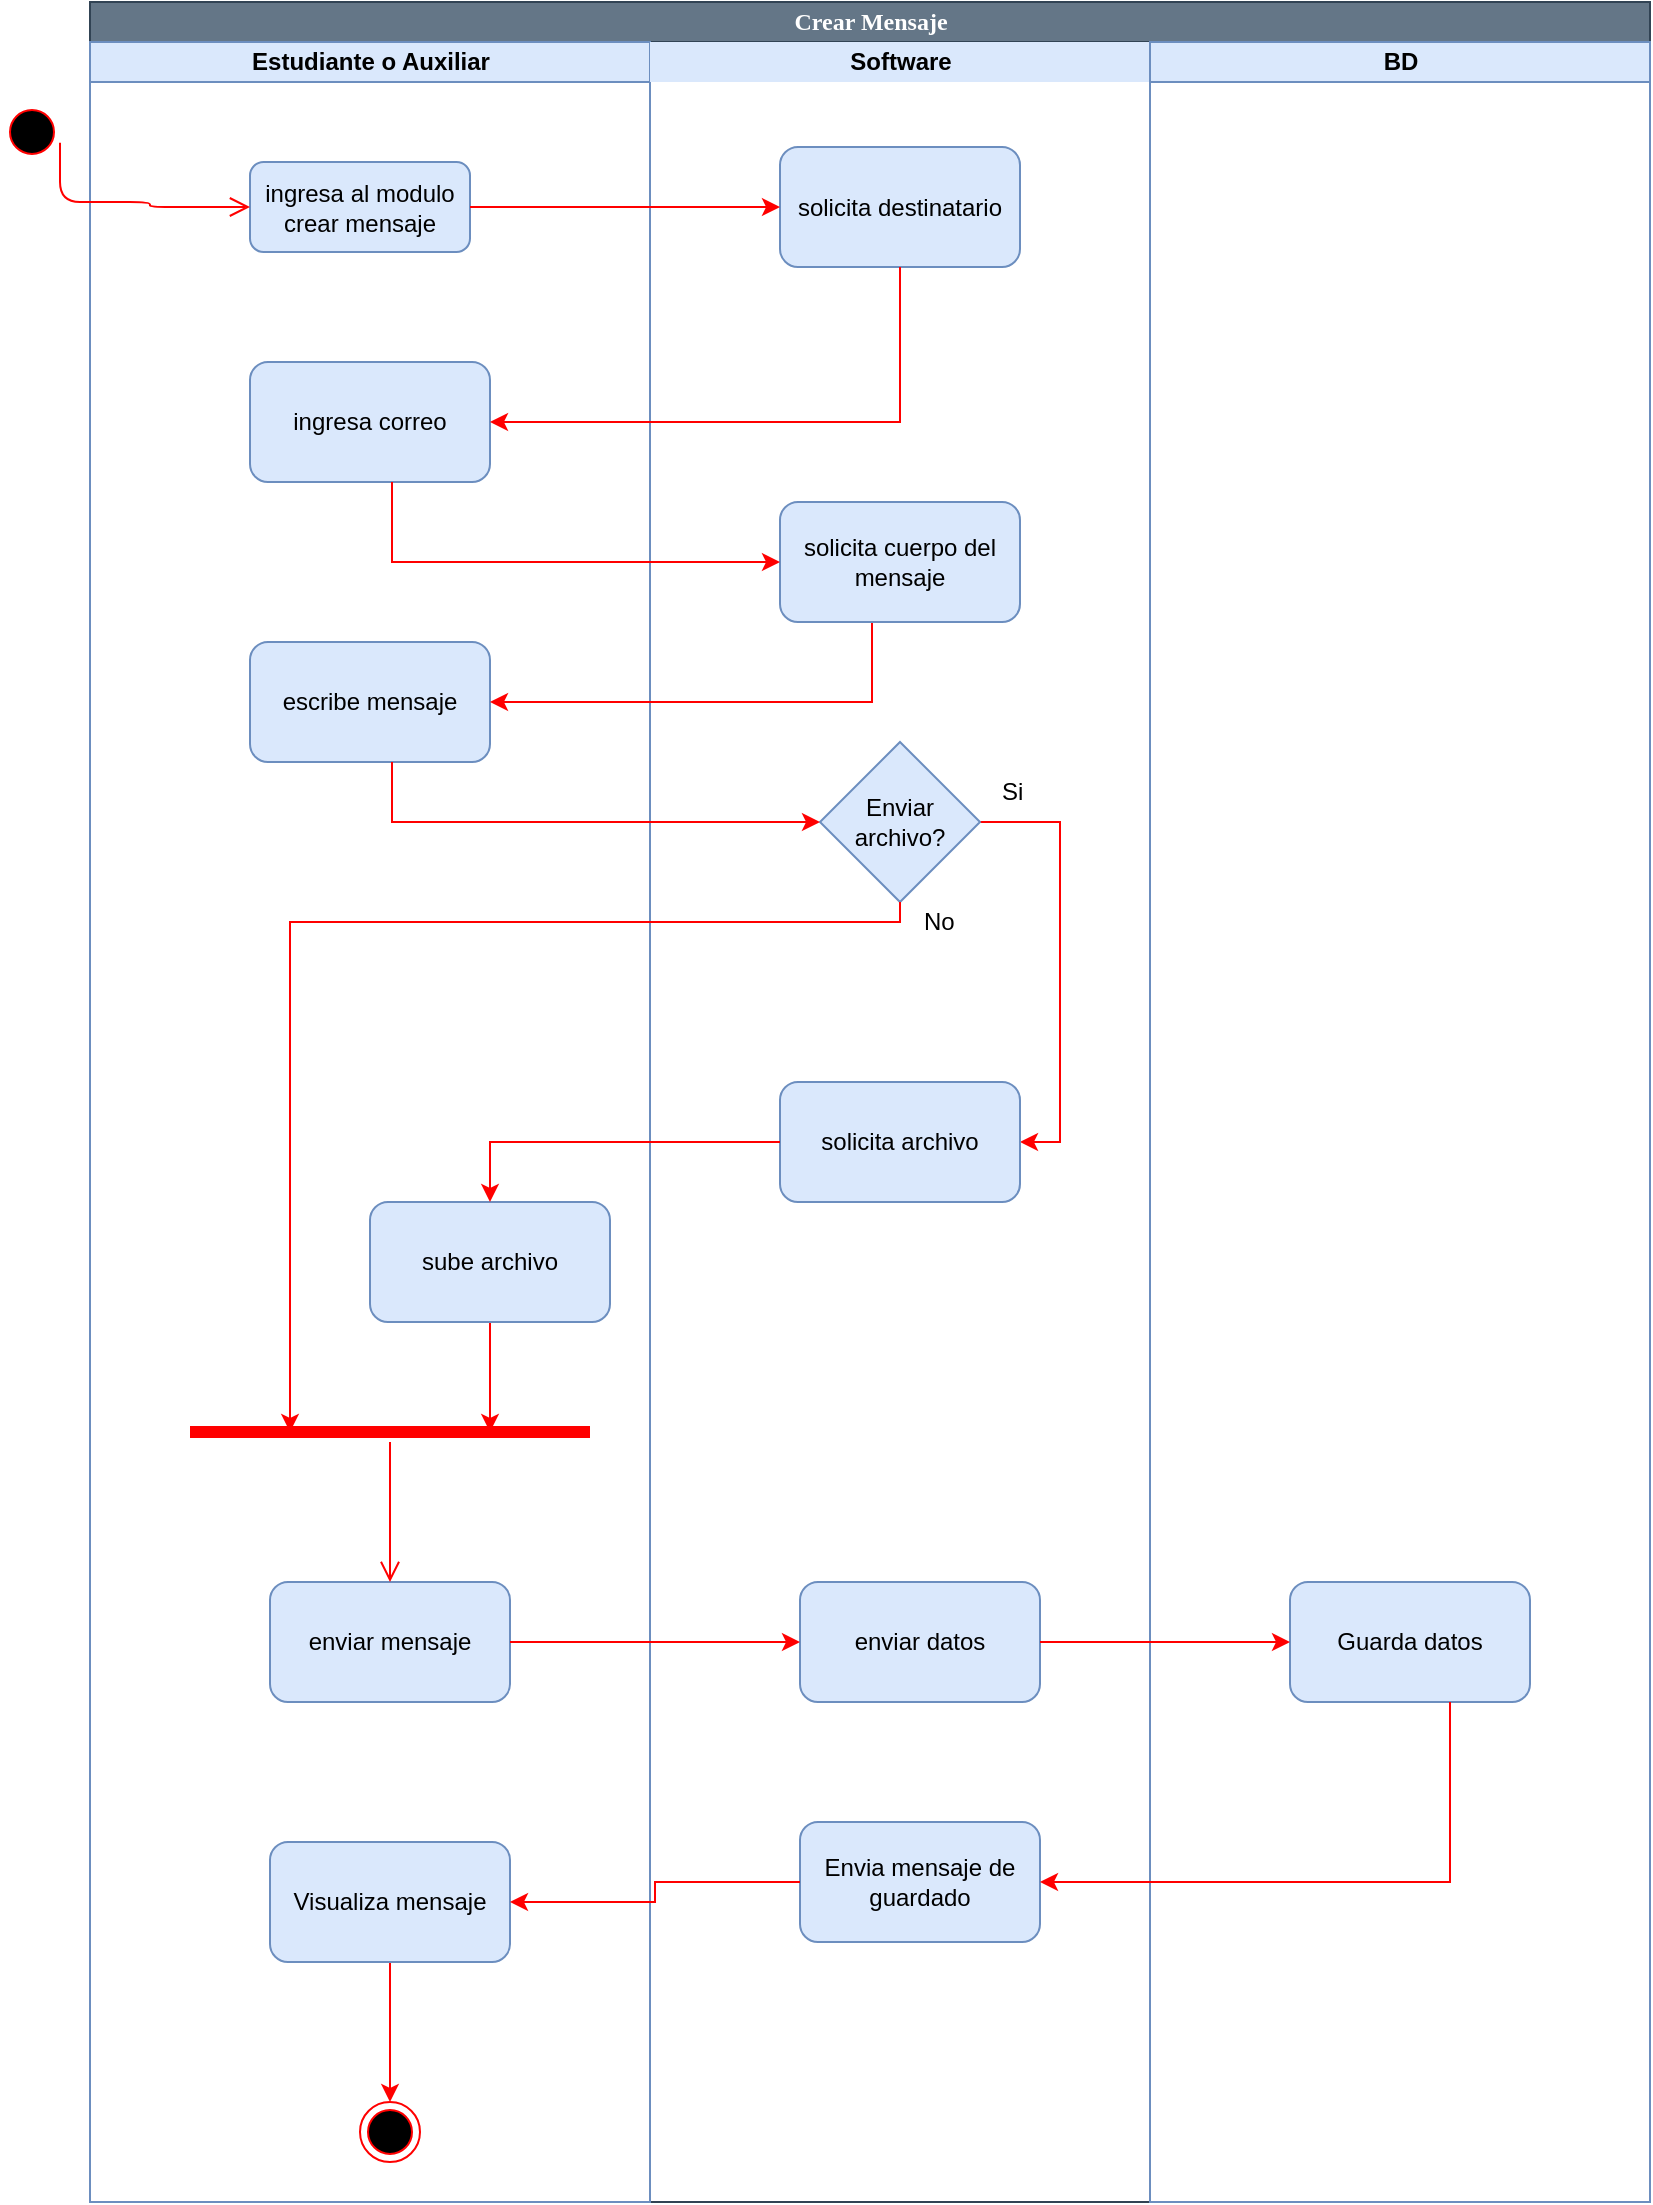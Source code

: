 <mxfile version="11.3.0" type="device" pages="1"><diagram name="Page-1" id="e7e014a7-5840-1c2e-5031-d8a46d1fe8dd"><mxGraphModel dx="2073" dy="622" grid="1" gridSize="10" guides="1" tooltips="1" connect="1" arrows="1" fold="1" page="1" pageScale="1" pageWidth="1169" pageHeight="826" background="#ffffff" math="0" shadow="0"><root><mxCell id="0"/><mxCell id="1" parent="0"/><mxCell id="l8ubjJXwN7uwWsrzDFDd-42" value="Crear Mensaje" style="swimlane;html=1;childLayout=stackLayout;startSize=20;rounded=0;shadow=0;comic=0;labelBackgroundColor=none;strokeColor=#314354;strokeWidth=1;fillColor=#647687;fontFamily=Verdana;fontSize=12;align=center;fontColor=#ffffff;" parent="1" vertex="1"><mxGeometry x="40" y="20" width="780" height="1100" as="geometry"/></mxCell><mxCell id="l8ubjJXwN7uwWsrzDFDd-43" value="Estudiante o Auxiliar" style="swimlane;html=1;startSize=20;fillColor=#dae8fc;strokeColor=#6c8ebf;" parent="l8ubjJXwN7uwWsrzDFDd-42" vertex="1"><mxGeometry y="20" width="280" height="1080" as="geometry"/></mxCell><mxCell id="l8ubjJXwN7uwWsrzDFDd-44" value="ingresa al modulo crear mensaje" style="rounded=1;whiteSpace=wrap;html=1;fillColor=#dae8fc;strokeColor=#6c8ebf;" parent="l8ubjJXwN7uwWsrzDFDd-43" vertex="1"><mxGeometry x="80" y="60" width="110" height="45" as="geometry"/></mxCell><mxCell id="OxXo0N-G-yrqPeLuKej4-2" value="ingresa correo" style="rounded=1;whiteSpace=wrap;html=1;fillColor=#dae8fc;strokeColor=#6c8ebf;" vertex="1" parent="l8ubjJXwN7uwWsrzDFDd-43"><mxGeometry x="80" y="160" width="120" height="60" as="geometry"/></mxCell><mxCell id="OxXo0N-G-yrqPeLuKej4-10" value="escribe mensaje" style="rounded=1;whiteSpace=wrap;html=1;fillColor=#dae8fc;strokeColor=#6c8ebf;" vertex="1" parent="l8ubjJXwN7uwWsrzDFDd-43"><mxGeometry x="80" y="300" width="120" height="60" as="geometry"/></mxCell><mxCell id="OxXo0N-G-yrqPeLuKej4-16" value="enviar mensaje" style="rounded=1;whiteSpace=wrap;html=1;fillColor=#dae8fc;strokeColor=#6c8ebf;" vertex="1" parent="l8ubjJXwN7uwWsrzDFDd-43"><mxGeometry x="90" y="770" width="120" height="60" as="geometry"/></mxCell><mxCell id="OxXo0N-G-yrqPeLuKej4-25" style="edgeStyle=orthogonalEdgeStyle;rounded=0;orthogonalLoop=1;jettySize=auto;html=1;entryX=0.75;entryY=0.5;entryDx=0;entryDy=0;entryPerimeter=0;strokeColor=#FF0000;" edge="1" parent="l8ubjJXwN7uwWsrzDFDd-43" source="OxXo0N-G-yrqPeLuKej4-21" target="OxXo0N-G-yrqPeLuKej4-23"><mxGeometry relative="1" as="geometry"/></mxCell><mxCell id="OxXo0N-G-yrqPeLuKej4-21" value="sube archivo" style="rounded=1;whiteSpace=wrap;html=1;fillColor=#dae8fc;strokeColor=#6c8ebf;" vertex="1" parent="l8ubjJXwN7uwWsrzDFDd-43"><mxGeometry x="140" y="580" width="120" height="60" as="geometry"/></mxCell><mxCell id="OxXo0N-G-yrqPeLuKej4-23" value="" style="shape=line;html=1;strokeWidth=6;strokeColor=#ff0000;" vertex="1" parent="l8ubjJXwN7uwWsrzDFDd-43"><mxGeometry x="50" y="690" width="200" height="10" as="geometry"/></mxCell><mxCell id="OxXo0N-G-yrqPeLuKej4-24" value="" style="edgeStyle=orthogonalEdgeStyle;html=1;verticalAlign=bottom;endArrow=open;endSize=8;strokeColor=#ff0000;entryX=0.5;entryY=0;entryDx=0;entryDy=0;entryPerimeter=0;" edge="1" source="OxXo0N-G-yrqPeLuKej4-23" parent="l8ubjJXwN7uwWsrzDFDd-43" target="OxXo0N-G-yrqPeLuKej4-16"><mxGeometry relative="1" as="geometry"><mxPoint x="150" y="750" as="targetPoint"/></mxGeometry></mxCell><mxCell id="OxXo0N-G-yrqPeLuKej4-36" style="edgeStyle=orthogonalEdgeStyle;rounded=0;orthogonalLoop=1;jettySize=auto;html=1;entryX=0.5;entryY=0;entryDx=0;entryDy=0;strokeColor=#FF0000;" edge="1" parent="l8ubjJXwN7uwWsrzDFDd-43" source="OxXo0N-G-yrqPeLuKej4-33" target="OxXo0N-G-yrqPeLuKej4-35"><mxGeometry relative="1" as="geometry"/></mxCell><mxCell id="OxXo0N-G-yrqPeLuKej4-33" value="Visualiza mensaje" style="rounded=1;whiteSpace=wrap;html=1;fillColor=#dae8fc;strokeColor=#6c8ebf;" vertex="1" parent="l8ubjJXwN7uwWsrzDFDd-43"><mxGeometry x="90" y="900" width="120" height="60" as="geometry"/></mxCell><mxCell id="OxXo0N-G-yrqPeLuKej4-35" value="" style="ellipse;html=1;shape=endState;fillColor=#000000;strokeColor=#ff0000;" vertex="1" parent="l8ubjJXwN7uwWsrzDFDd-43"><mxGeometry x="135" y="1030" width="30" height="30" as="geometry"/></mxCell><mxCell id="l8ubjJXwN7uwWsrzDFDd-51" value="Software" style="swimlane;html=1;startSize=20;fillColor=#dae8fc;strokeColor=none;" parent="l8ubjJXwN7uwWsrzDFDd-42" vertex="1"><mxGeometry x="280" y="20" width="250" height="1080" as="geometry"/></mxCell><mxCell id="l8ubjJXwN7uwWsrzDFDd-52" style="edgeStyle=orthogonalEdgeStyle;rounded=0;orthogonalLoop=1;jettySize=auto;html=1;strokeColor=#FF0000;entryX=1;entryY=0.15;entryDx=0;entryDy=0;entryPerimeter=0;" parent="l8ubjJXwN7uwWsrzDFDd-51" edge="1"><mxGeometry relative="1" as="geometry"><mxPoint x="170" y="69.571" as="targetPoint"/><Array as="points"><mxPoint x="240" y="730"/><mxPoint x="240" y="69"/></Array></mxGeometry></mxCell><mxCell id="OxXo0N-G-yrqPeLuKej4-1" value="solicita destinatario" style="rounded=1;whiteSpace=wrap;html=1;fillColor=#dae8fc;strokeColor=#6c8ebf;" vertex="1" parent="l8ubjJXwN7uwWsrzDFDd-51"><mxGeometry x="65" y="52.5" width="120" height="60" as="geometry"/></mxCell><mxCell id="OxXo0N-G-yrqPeLuKej4-20" style="edgeStyle=orthogonalEdgeStyle;rounded=0;orthogonalLoop=1;jettySize=auto;html=1;entryX=1;entryY=0.5;entryDx=0;entryDy=0;strokeColor=#FF0000;" edge="1" parent="l8ubjJXwN7uwWsrzDFDd-51" source="OxXo0N-G-yrqPeLuKej4-11" target="OxXo0N-G-yrqPeLuKej4-19"><mxGeometry relative="1" as="geometry"><Array as="points"><mxPoint x="205" y="390"/><mxPoint x="205" y="550"/></Array></mxGeometry></mxCell><mxCell id="OxXo0N-G-yrqPeLuKej4-11" value="Enviar archivo?" style="rhombus;whiteSpace=wrap;html=1;fillColor=#dae8fc;strokeColor=#6c8ebf;" vertex="1" parent="l8ubjJXwN7uwWsrzDFDd-51"><mxGeometry x="85" y="350" width="80" height="80" as="geometry"/></mxCell><mxCell id="OxXo0N-G-yrqPeLuKej4-19" value="solicita archivo" style="rounded=1;whiteSpace=wrap;html=1;fillColor=#dae8fc;strokeColor=#6c8ebf;" vertex="1" parent="l8ubjJXwN7uwWsrzDFDd-51"><mxGeometry x="65" y="520" width="120" height="60" as="geometry"/></mxCell><mxCell id="OxXo0N-G-yrqPeLuKej4-27" value="enviar datos" style="rounded=1;whiteSpace=wrap;html=1;fillColor=#dae8fc;strokeColor=#6c8ebf;" vertex="1" parent="l8ubjJXwN7uwWsrzDFDd-51"><mxGeometry x="75" y="770" width="120" height="60" as="geometry"/></mxCell><mxCell id="OxXo0N-G-yrqPeLuKej4-31" value="Envia mensaje de guardado" style="rounded=1;whiteSpace=wrap;html=1;fillColor=#dae8fc;strokeColor=#6c8ebf;" vertex="1" parent="l8ubjJXwN7uwWsrzDFDd-51"><mxGeometry x="75" y="890" width="120" height="60" as="geometry"/></mxCell><mxCell id="l8ubjJXwN7uwWsrzDFDd-58" value="BD" style="swimlane;html=1;startSize=20;fillColor=#dae8fc;strokeColor=#6c8ebf;" parent="l8ubjJXwN7uwWsrzDFDd-42" vertex="1"><mxGeometry x="530" y="20" width="250" height="1080" as="geometry"/></mxCell><mxCell id="OxXo0N-G-yrqPeLuKej4-28" value="Guarda datos" style="rounded=1;whiteSpace=wrap;html=1;fillColor=#dae8fc;strokeColor=#6c8ebf;" vertex="1" parent="l8ubjJXwN7uwWsrzDFDd-58"><mxGeometry x="70" y="770" width="120" height="60" as="geometry"/></mxCell><mxCell id="OxXo0N-G-yrqPeLuKej4-4" style="edgeStyle=orthogonalEdgeStyle;rounded=0;orthogonalLoop=1;jettySize=auto;html=1;strokeColor=#FF0000;" edge="1" parent="l8ubjJXwN7uwWsrzDFDd-42" source="l8ubjJXwN7uwWsrzDFDd-44" target="OxXo0N-G-yrqPeLuKej4-1"><mxGeometry relative="1" as="geometry"/></mxCell><mxCell id="OxXo0N-G-yrqPeLuKej4-8" style="edgeStyle=orthogonalEdgeStyle;rounded=0;orthogonalLoop=1;jettySize=auto;html=1;entryX=1;entryY=0.5;entryDx=0;entryDy=0;strokeColor=#FF0000;" edge="1" parent="l8ubjJXwN7uwWsrzDFDd-42" source="OxXo0N-G-yrqPeLuKej4-1" target="OxXo0N-G-yrqPeLuKej4-2"><mxGeometry relative="1" as="geometry"><Array as="points"><mxPoint x="405" y="210"/></Array></mxGeometry></mxCell><mxCell id="OxXo0N-G-yrqPeLuKej4-13" style="edgeStyle=orthogonalEdgeStyle;rounded=0;orthogonalLoop=1;jettySize=auto;html=1;entryX=0;entryY=0.5;entryDx=0;entryDy=0;strokeColor=#FF0000;" edge="1" parent="l8ubjJXwN7uwWsrzDFDd-42" source="OxXo0N-G-yrqPeLuKej4-10" target="OxXo0N-G-yrqPeLuKej4-11"><mxGeometry relative="1" as="geometry"><Array as="points"><mxPoint x="151" y="410"/></Array></mxGeometry></mxCell><mxCell id="OxXo0N-G-yrqPeLuKej4-22" style="edgeStyle=orthogonalEdgeStyle;rounded=0;orthogonalLoop=1;jettySize=auto;html=1;entryX=0.5;entryY=0;entryDx=0;entryDy=0;strokeColor=#FF0000;" edge="1" parent="l8ubjJXwN7uwWsrzDFDd-42" source="OxXo0N-G-yrqPeLuKej4-19" target="OxXo0N-G-yrqPeLuKej4-21"><mxGeometry relative="1" as="geometry"/></mxCell><mxCell id="OxXo0N-G-yrqPeLuKej4-26" style="edgeStyle=orthogonalEdgeStyle;rounded=0;orthogonalLoop=1;jettySize=auto;html=1;entryX=0.25;entryY=0.5;entryDx=0;entryDy=0;entryPerimeter=0;strokeColor=#FF0000;" edge="1" parent="l8ubjJXwN7uwWsrzDFDd-42" source="OxXo0N-G-yrqPeLuKej4-11" target="OxXo0N-G-yrqPeLuKej4-23"><mxGeometry relative="1" as="geometry"><Array as="points"><mxPoint x="405" y="460"/><mxPoint x="100" y="460"/></Array></mxGeometry></mxCell><mxCell id="OxXo0N-G-yrqPeLuKej4-29" style="edgeStyle=orthogonalEdgeStyle;rounded=0;orthogonalLoop=1;jettySize=auto;html=1;strokeColor=#FF0000;" edge="1" parent="l8ubjJXwN7uwWsrzDFDd-42" source="OxXo0N-G-yrqPeLuKej4-16" target="OxXo0N-G-yrqPeLuKej4-27"><mxGeometry relative="1" as="geometry"/></mxCell><mxCell id="OxXo0N-G-yrqPeLuKej4-30" style="edgeStyle=orthogonalEdgeStyle;rounded=0;orthogonalLoop=1;jettySize=auto;html=1;strokeColor=#FF0000;" edge="1" parent="l8ubjJXwN7uwWsrzDFDd-42" source="OxXo0N-G-yrqPeLuKej4-27" target="OxXo0N-G-yrqPeLuKej4-28"><mxGeometry relative="1" as="geometry"/></mxCell><mxCell id="OxXo0N-G-yrqPeLuKej4-32" style="edgeStyle=orthogonalEdgeStyle;rounded=0;orthogonalLoop=1;jettySize=auto;html=1;entryX=1;entryY=0.5;entryDx=0;entryDy=0;strokeColor=#FF0000;" edge="1" parent="l8ubjJXwN7uwWsrzDFDd-42" source="OxXo0N-G-yrqPeLuKej4-28" target="OxXo0N-G-yrqPeLuKej4-31"><mxGeometry relative="1" as="geometry"><Array as="points"><mxPoint x="680" y="940"/></Array></mxGeometry></mxCell><mxCell id="OxXo0N-G-yrqPeLuKej4-34" style="edgeStyle=orthogonalEdgeStyle;rounded=0;orthogonalLoop=1;jettySize=auto;html=1;entryX=1;entryY=0.5;entryDx=0;entryDy=0;strokeColor=#FF0000;" edge="1" parent="l8ubjJXwN7uwWsrzDFDd-42" source="OxXo0N-G-yrqPeLuKej4-31" target="OxXo0N-G-yrqPeLuKej4-33"><mxGeometry relative="1" as="geometry"/></mxCell><mxCell id="l8ubjJXwN7uwWsrzDFDd-72" value="" style="ellipse;html=1;shape=startState;fillColor=#000000;strokeColor=#ff0000;" parent="1" vertex="1"><mxGeometry x="-4" y="70" width="30" height="30" as="geometry"/></mxCell><mxCell id="l8ubjJXwN7uwWsrzDFDd-73" value="" style="edgeStyle=orthogonalEdgeStyle;html=1;verticalAlign=bottom;endArrow=open;endSize=8;strokeColor=#ff0000;entryX=0;entryY=0.5;entryDx=0;entryDy=0;" parent="1" source="l8ubjJXwN7uwWsrzDFDd-72" target="l8ubjJXwN7uwWsrzDFDd-44" edge="1"><mxGeometry relative="1" as="geometry"><mxPoint x="25" y="160" as="targetPoint"/><Array as="points"><mxPoint x="25" y="120"/><mxPoint x="70" y="120"/><mxPoint x="70" y="123"/></Array></mxGeometry></mxCell><mxCell id="OxXo0N-G-yrqPeLuKej4-12" style="edgeStyle=orthogonalEdgeStyle;rounded=0;orthogonalLoop=1;jettySize=auto;html=1;entryX=1;entryY=0.5;entryDx=0;entryDy=0;strokeColor=#FF0000;" edge="1" parent="1" source="OxXo0N-G-yrqPeLuKej4-7" target="OxXo0N-G-yrqPeLuKej4-10"><mxGeometry relative="1" as="geometry"><Array as="points"><mxPoint x="431" y="370"/></Array></mxGeometry></mxCell><mxCell id="OxXo0N-G-yrqPeLuKej4-7" value="solicita cuerpo del mensaje" style="rounded=1;whiteSpace=wrap;html=1;fillColor=#dae8fc;strokeColor=#6c8ebf;" vertex="1" parent="1"><mxGeometry x="385" y="270" width="120" height="60" as="geometry"/></mxCell><mxCell id="OxXo0N-G-yrqPeLuKej4-9" style="edgeStyle=orthogonalEdgeStyle;rounded=0;orthogonalLoop=1;jettySize=auto;html=1;entryX=0;entryY=0.5;entryDx=0;entryDy=0;strokeColor=#FF0000;" edge="1" parent="1" source="OxXo0N-G-yrqPeLuKej4-2" target="OxXo0N-G-yrqPeLuKej4-7"><mxGeometry relative="1" as="geometry"><Array as="points"><mxPoint x="191" y="300"/></Array></mxGeometry></mxCell><mxCell id="OxXo0N-G-yrqPeLuKej4-18" value="No" style="text;html=1;resizable=0;points=[];autosize=1;align=left;verticalAlign=top;spacingTop=-4;" vertex="1" parent="1"><mxGeometry x="455" y="470" width="30" height="20" as="geometry"/></mxCell><mxCell id="OxXo0N-G-yrqPeLuKej4-37" value="Si" style="text;html=1;resizable=0;points=[];autosize=1;align=left;verticalAlign=top;spacingTop=-4;" vertex="1" parent="1"><mxGeometry x="494" y="405" width="30" height="20" as="geometry"/></mxCell></root></mxGraphModel></diagram></mxfile>